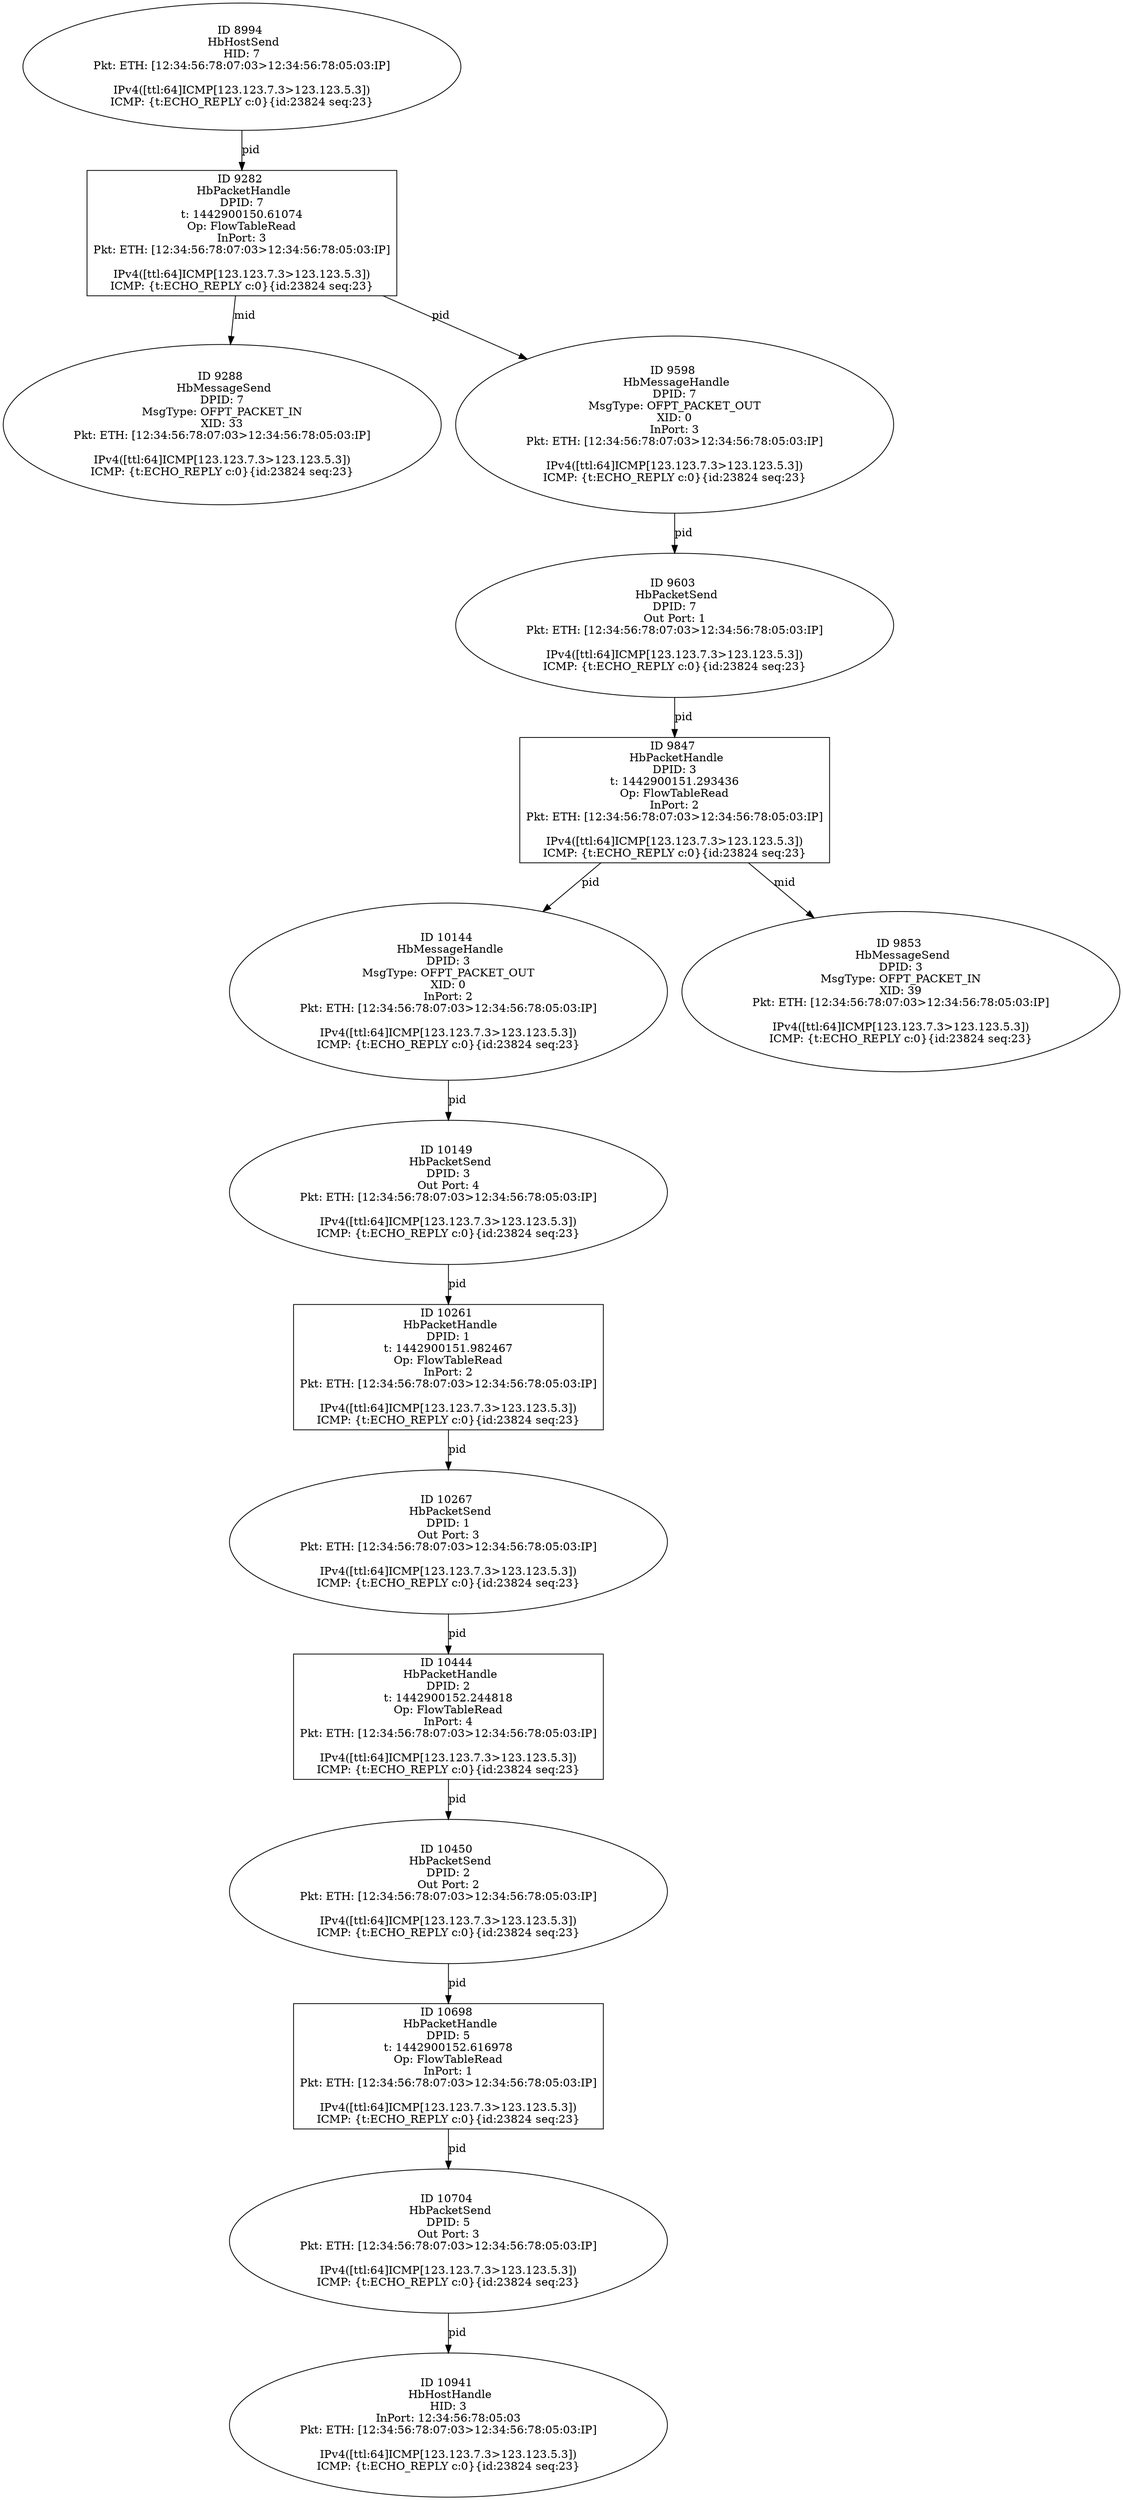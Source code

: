 strict digraph G {
10144 [shape=oval, event=<hb_events.HbMessageHandle object at 0x109ea2890>, label="ID 10144 
 HbMessageHandle
DPID: 3
MsgType: OFPT_PACKET_OUT
XID: 0
InPort: 2
Pkt: ETH: [12:34:56:78:07:03>12:34:56:78:05:03:IP]

IPv4([ttl:64]ICMP[123.123.7.3>123.123.5.3])
ICMP: {t:ECHO_REPLY c:0}{id:23824 seq:23}"];
8994 [shape=oval, event=<hb_events.HbHostSend object at 0x109bb7090>, label="ID 8994 
 HbHostSend
HID: 7
Pkt: ETH: [12:34:56:78:07:03>12:34:56:78:05:03:IP]

IPv4([ttl:64]ICMP[123.123.7.3>123.123.5.3])
ICMP: {t:ECHO_REPLY c:0}{id:23824 seq:23}"];
9603 [shape=oval, event=<hb_events.HbPacketSend object at 0x109d07dd0>, label="ID 9603 
 HbPacketSend
DPID: 7
Out Port: 1
Pkt: ETH: [12:34:56:78:07:03>12:34:56:78:05:03:IP]

IPv4([ttl:64]ICMP[123.123.7.3>123.123.5.3])
ICMP: {t:ECHO_REPLY c:0}{id:23824 seq:23}"];
10149 [shape=oval, event=<hb_events.HbPacketSend object at 0x109ebd9d0>, label="ID 10149 
 HbPacketSend
DPID: 3
Out Port: 4
Pkt: ETH: [12:34:56:78:07:03>12:34:56:78:05:03:IP]

IPv4([ttl:64]ICMP[123.123.7.3>123.123.5.3])
ICMP: {t:ECHO_REPLY c:0}{id:23824 seq:23}"];
9288 [shape=oval, event=<hb_events.HbMessageSend object at 0x109c4e790>, label="ID 9288 
 HbMessageSend
DPID: 7
MsgType: OFPT_PACKET_IN
XID: 33
Pkt: ETH: [12:34:56:78:07:03>12:34:56:78:05:03:IP]

IPv4([ttl:64]ICMP[123.123.7.3>123.123.5.3])
ICMP: {t:ECHO_REPLY c:0}{id:23824 seq:23}"];
10698 [shape=box, event=<hb_events.HbPacketHandle object at 0x10a0bcf10>, label="ID 10698 
 HbPacketHandle
DPID: 5
t: 1442900152.616978
Op: FlowTableRead
InPort: 1
Pkt: ETH: [12:34:56:78:07:03>12:34:56:78:05:03:IP]

IPv4([ttl:64]ICMP[123.123.7.3>123.123.5.3])
ICMP: {t:ECHO_REPLY c:0}{id:23824 seq:23}"];
10444 [shape=box, event=<hb_events.HbPacketHandle object at 0x109fb4750>, label="ID 10444 
 HbPacketHandle
DPID: 2
t: 1442900152.244818
Op: FlowTableRead
InPort: 4
Pkt: ETH: [12:34:56:78:07:03>12:34:56:78:05:03:IP]

IPv4([ttl:64]ICMP[123.123.7.3>123.123.5.3])
ICMP: {t:ECHO_REPLY c:0}{id:23824 seq:23}"];
9282 [shape=box, event=<hb_events.HbPacketHandle object at 0x109c47510>, label="ID 9282 
 HbPacketHandle
DPID: 7
t: 1442900150.61074
Op: FlowTableRead
InPort: 3
Pkt: ETH: [12:34:56:78:07:03>12:34:56:78:05:03:IP]

IPv4([ttl:64]ICMP[123.123.7.3>123.123.5.3])
ICMP: {t:ECHO_REPLY c:0}{id:23824 seq:23}"];
10941 [shape=oval, event=<hb_events.HbHostHandle object at 0x10a1b2ad0>, label="ID 10941 
 HbHostHandle
HID: 3
InPort: 12:34:56:78:05:03
Pkt: ETH: [12:34:56:78:07:03>12:34:56:78:05:03:IP]

IPv4([ttl:64]ICMP[123.123.7.3>123.123.5.3])
ICMP: {t:ECHO_REPLY c:0}{id:23824 seq:23}"];
10704 [shape=oval, event=<hb_events.HbPacketSend object at 0x10a0b6950>, label="ID 10704 
 HbPacketSend
DPID: 5
Out Port: 3
Pkt: ETH: [12:34:56:78:07:03>12:34:56:78:05:03:IP]

IPv4([ttl:64]ICMP[123.123.7.3>123.123.5.3])
ICMP: {t:ECHO_REPLY c:0}{id:23824 seq:23}"];
10450 [shape=oval, event=<hb_events.HbPacketSend object at 0x109fb49d0>, label="ID 10450 
 HbPacketSend
DPID: 2
Out Port: 2
Pkt: ETH: [12:34:56:78:07:03>12:34:56:78:05:03:IP]

IPv4([ttl:64]ICMP[123.123.7.3>123.123.5.3])
ICMP: {t:ECHO_REPLY c:0}{id:23824 seq:23}"];
10261 [shape=box, event=<hb_events.HbPacketHandle object at 0x109f1fad0>, label="ID 10261 
 HbPacketHandle
DPID: 1
t: 1442900151.982467
Op: FlowTableRead
InPort: 2
Pkt: ETH: [12:34:56:78:07:03>12:34:56:78:05:03:IP]

IPv4([ttl:64]ICMP[123.123.7.3>123.123.5.3])
ICMP: {t:ECHO_REPLY c:0}{id:23824 seq:23}"];
9847 [shape=box, event=<hb_events.HbPacketHandle object at 0x109ddee90>, label="ID 9847 
 HbPacketHandle
DPID: 3
t: 1442900151.293436
Op: FlowTableRead
InPort: 2
Pkt: ETH: [12:34:56:78:07:03>12:34:56:78:05:03:IP]

IPv4([ttl:64]ICMP[123.123.7.3>123.123.5.3])
ICMP: {t:ECHO_REPLY c:0}{id:23824 seq:23}"];
10267 [shape=oval, event=<hb_events.HbPacketSend object at 0x109f1fcd0>, label="ID 10267 
 HbPacketSend
DPID: 1
Out Port: 3
Pkt: ETH: [12:34:56:78:07:03>12:34:56:78:05:03:IP]

IPv4([ttl:64]ICMP[123.123.7.3>123.123.5.3])
ICMP: {t:ECHO_REPLY c:0}{id:23824 seq:23}"];
9853 [shape=oval, event=<hb_events.HbMessageSend object at 0x109de47d0>, label="ID 9853 
 HbMessageSend
DPID: 3
MsgType: OFPT_PACKET_IN
XID: 39
Pkt: ETH: [12:34:56:78:07:03>12:34:56:78:05:03:IP]

IPv4([ttl:64]ICMP[123.123.7.3>123.123.5.3])
ICMP: {t:ECHO_REPLY c:0}{id:23824 seq:23}"];
9598 [shape=oval, event=<hb_events.HbMessageHandle object at 0x109d078d0>, label="ID 9598 
 HbMessageHandle
DPID: 7
MsgType: OFPT_PACKET_OUT
XID: 0
InPort: 3
Pkt: ETH: [12:34:56:78:07:03>12:34:56:78:05:03:IP]

IPv4([ttl:64]ICMP[123.123.7.3>123.123.5.3])
ICMP: {t:ECHO_REPLY c:0}{id:23824 seq:23}"];
10144 -> 10149  [rel=pid, label=pid];
8994 -> 9282  [rel=pid, label=pid];
9603 -> 9847  [rel=pid, label=pid];
10149 -> 10261  [rel=pid, label=pid];
10698 -> 10704  [rel=pid, label=pid];
10444 -> 10450  [rel=pid, label=pid];
9282 -> 9288  [rel=mid, label=mid];
9282 -> 9598  [rel=pid, label=pid];
10704 -> 10941  [rel=pid, label=pid];
10450 -> 10698  [rel=pid, label=pid];
10261 -> 10267  [rel=pid, label=pid];
9847 -> 10144  [rel=pid, label=pid];
9847 -> 9853  [rel=mid, label=mid];
10267 -> 10444  [rel=pid, label=pid];
9598 -> 9603  [rel=pid, label=pid];
}
